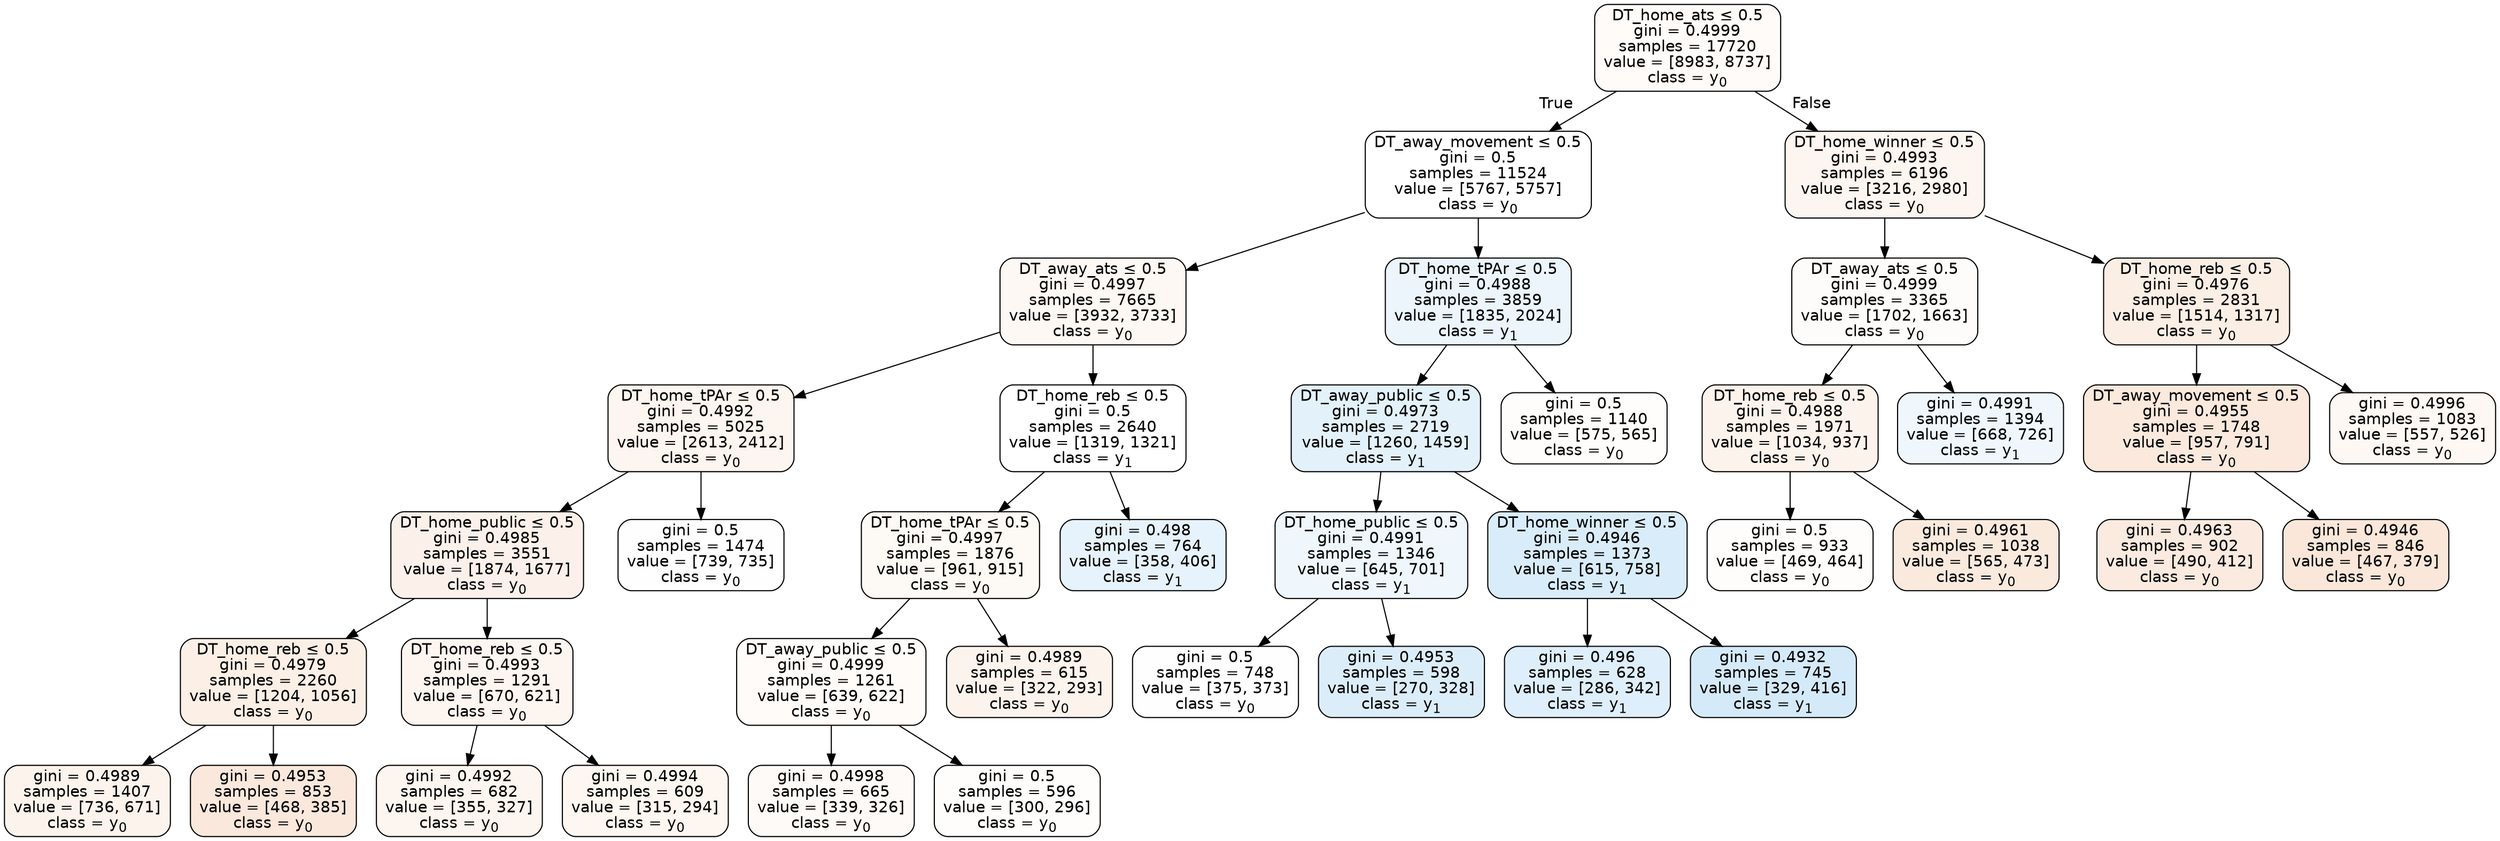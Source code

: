 digraph Tree {
node [shape=box, style="filled, rounded", color="black", fontname=helvetica] ;
edge [fontname=helvetica] ;
0 [label=<DT_home_ats &le; 0.5<br/>gini = 0.4999<br/>samples = 17720<br/>value = [8983, 8737]<br/>class = y<SUB>0</SUB>>, fillcolor="#e5813907"] ;
1 [label=<DT_away_movement &le; 0.5<br/>gini = 0.5<br/>samples = 11524<br/>value = [5767, 5757]<br/>class = y<SUB>0</SUB>>, fillcolor="#e5813900"] ;
0 -> 1 [labeldistance=2.5, labelangle=45, headlabel="True"] ;
2 [label=<DT_away_ats &le; 0.5<br/>gini = 0.4997<br/>samples = 7665<br/>value = [3932, 3733]<br/>class = y<SUB>0</SUB>>, fillcolor="#e581390d"] ;
1 -> 2 ;
3 [label=<DT_home_tPAr &le; 0.5<br/>gini = 0.4992<br/>samples = 5025<br/>value = [2613, 2412]<br/>class = y<SUB>0</SUB>>, fillcolor="#e5813914"] ;
2 -> 3 ;
4 [label=<DT_home_public &le; 0.5<br/>gini = 0.4985<br/>samples = 3551<br/>value = [1874, 1677]<br/>class = y<SUB>0</SUB>>, fillcolor="#e581391b"] ;
3 -> 4 ;
5 [label=<DT_home_reb &le; 0.5<br/>gini = 0.4979<br/>samples = 2260<br/>value = [1204, 1056]<br/>class = y<SUB>0</SUB>>, fillcolor="#e581391f"] ;
4 -> 5 ;
6 [label=<gini = 0.4989<br/>samples = 1407<br/>value = [736, 671]<br/>class = y<SUB>0</SUB>>, fillcolor="#e5813917"] ;
5 -> 6 ;
7 [label=<gini = 0.4953<br/>samples = 853<br/>value = [468, 385]<br/>class = y<SUB>0</SUB>>, fillcolor="#e581392d"] ;
5 -> 7 ;
8 [label=<DT_home_reb &le; 0.5<br/>gini = 0.4993<br/>samples = 1291<br/>value = [670, 621]<br/>class = y<SUB>0</SUB>>, fillcolor="#e5813913"] ;
4 -> 8 ;
9 [label=<gini = 0.4992<br/>samples = 682<br/>value = [355, 327]<br/>class = y<SUB>0</SUB>>, fillcolor="#e5813914"] ;
8 -> 9 ;
10 [label=<gini = 0.4994<br/>samples = 609<br/>value = [315, 294]<br/>class = y<SUB>0</SUB>>, fillcolor="#e5813911"] ;
8 -> 10 ;
11 [label=<gini = 0.5<br/>samples = 1474<br/>value = [739, 735]<br/>class = y<SUB>0</SUB>>, fillcolor="#e5813901"] ;
3 -> 11 ;
12 [label=<DT_home_reb &le; 0.5<br/>gini = 0.5<br/>samples = 2640<br/>value = [1319, 1321]<br/>class = y<SUB>1</SUB>>, fillcolor="#399de500"] ;
2 -> 12 ;
13 [label=<DT_home_tPAr &le; 0.5<br/>gini = 0.4997<br/>samples = 1876<br/>value = [961, 915]<br/>class = y<SUB>0</SUB>>, fillcolor="#e581390c"] ;
12 -> 13 ;
14 [label=<DT_away_public &le; 0.5<br/>gini = 0.4999<br/>samples = 1261<br/>value = [639, 622]<br/>class = y<SUB>0</SUB>>, fillcolor="#e5813907"] ;
13 -> 14 ;
15 [label=<gini = 0.4998<br/>samples = 665<br/>value = [339, 326]<br/>class = y<SUB>0</SUB>>, fillcolor="#e581390a"] ;
14 -> 15 ;
16 [label=<gini = 0.5<br/>samples = 596<br/>value = [300, 296]<br/>class = y<SUB>0</SUB>>, fillcolor="#e5813903"] ;
14 -> 16 ;
17 [label=<gini = 0.4989<br/>samples = 615<br/>value = [322, 293]<br/>class = y<SUB>0</SUB>>, fillcolor="#e5813917"] ;
13 -> 17 ;
18 [label=<gini = 0.498<br/>samples = 764<br/>value = [358, 406]<br/>class = y<SUB>1</SUB>>, fillcolor="#399de51e"] ;
12 -> 18 ;
19 [label=<DT_home_tPAr &le; 0.5<br/>gini = 0.4988<br/>samples = 3859<br/>value = [1835, 2024]<br/>class = y<SUB>1</SUB>>, fillcolor="#399de518"] ;
1 -> 19 ;
20 [label=<DT_away_public &le; 0.5<br/>gini = 0.4973<br/>samples = 2719<br/>value = [1260, 1459]<br/>class = y<SUB>1</SUB>>, fillcolor="#399de523"] ;
19 -> 20 ;
21 [label=<DT_home_public &le; 0.5<br/>gini = 0.4991<br/>samples = 1346<br/>value = [645, 701]<br/>class = y<SUB>1</SUB>>, fillcolor="#399de514"] ;
20 -> 21 ;
22 [label=<gini = 0.5<br/>samples = 748<br/>value = [375, 373]<br/>class = y<SUB>0</SUB>>, fillcolor="#e5813901"] ;
21 -> 22 ;
23 [label=<gini = 0.4953<br/>samples = 598<br/>value = [270, 328]<br/>class = y<SUB>1</SUB>>, fillcolor="#399de52d"] ;
21 -> 23 ;
24 [label=<DT_home_winner &le; 0.5<br/>gini = 0.4946<br/>samples = 1373<br/>value = [615, 758]<br/>class = y<SUB>1</SUB>>, fillcolor="#399de530"] ;
20 -> 24 ;
25 [label=<gini = 0.496<br/>samples = 628<br/>value = [286, 342]<br/>class = y<SUB>1</SUB>>, fillcolor="#399de52a"] ;
24 -> 25 ;
26 [label=<gini = 0.4932<br/>samples = 745<br/>value = [329, 416]<br/>class = y<SUB>1</SUB>>, fillcolor="#399de535"] ;
24 -> 26 ;
27 [label=<gini = 0.5<br/>samples = 1140<br/>value = [575, 565]<br/>class = y<SUB>0</SUB>>, fillcolor="#e5813904"] ;
19 -> 27 ;
28 [label=<DT_home_winner &le; 0.5<br/>gini = 0.4993<br/>samples = 6196<br/>value = [3216, 2980]<br/>class = y<SUB>0</SUB>>, fillcolor="#e5813913"] ;
0 -> 28 [labeldistance=2.5, labelangle=-45, headlabel="False"] ;
29 [label=<DT_away_ats &le; 0.5<br/>gini = 0.4999<br/>samples = 3365<br/>value = [1702, 1663]<br/>class = y<SUB>0</SUB>>, fillcolor="#e5813906"] ;
28 -> 29 ;
30 [label=<DT_home_reb &le; 0.5<br/>gini = 0.4988<br/>samples = 1971<br/>value = [1034, 937]<br/>class = y<SUB>0</SUB>>, fillcolor="#e5813918"] ;
29 -> 30 ;
31 [label=<gini = 0.5<br/>samples = 933<br/>value = [469, 464]<br/>class = y<SUB>0</SUB>>, fillcolor="#e5813903"] ;
30 -> 31 ;
32 [label=<gini = 0.4961<br/>samples = 1038<br/>value = [565, 473]<br/>class = y<SUB>0</SUB>>, fillcolor="#e581392a"] ;
30 -> 32 ;
33 [label=<gini = 0.4991<br/>samples = 1394<br/>value = [668, 726]<br/>class = y<SUB>1</SUB>>, fillcolor="#399de514"] ;
29 -> 33 ;
34 [label=<DT_home_reb &le; 0.5<br/>gini = 0.4976<br/>samples = 2831<br/>value = [1514, 1317]<br/>class = y<SUB>0</SUB>>, fillcolor="#e5813921"] ;
28 -> 34 ;
35 [label=<DT_away_movement &le; 0.5<br/>gini = 0.4955<br/>samples = 1748<br/>value = [957, 791]<br/>class = y<SUB>0</SUB>>, fillcolor="#e581392c"] ;
34 -> 35 ;
36 [label=<gini = 0.4963<br/>samples = 902<br/>value = [490, 412]<br/>class = y<SUB>0</SUB>>, fillcolor="#e5813929"] ;
35 -> 36 ;
37 [label=<gini = 0.4946<br/>samples = 846<br/>value = [467, 379]<br/>class = y<SUB>0</SUB>>, fillcolor="#e5813930"] ;
35 -> 37 ;
38 [label=<gini = 0.4996<br/>samples = 1083<br/>value = [557, 526]<br/>class = y<SUB>0</SUB>>, fillcolor="#e581390e"] ;
34 -> 38 ;
}